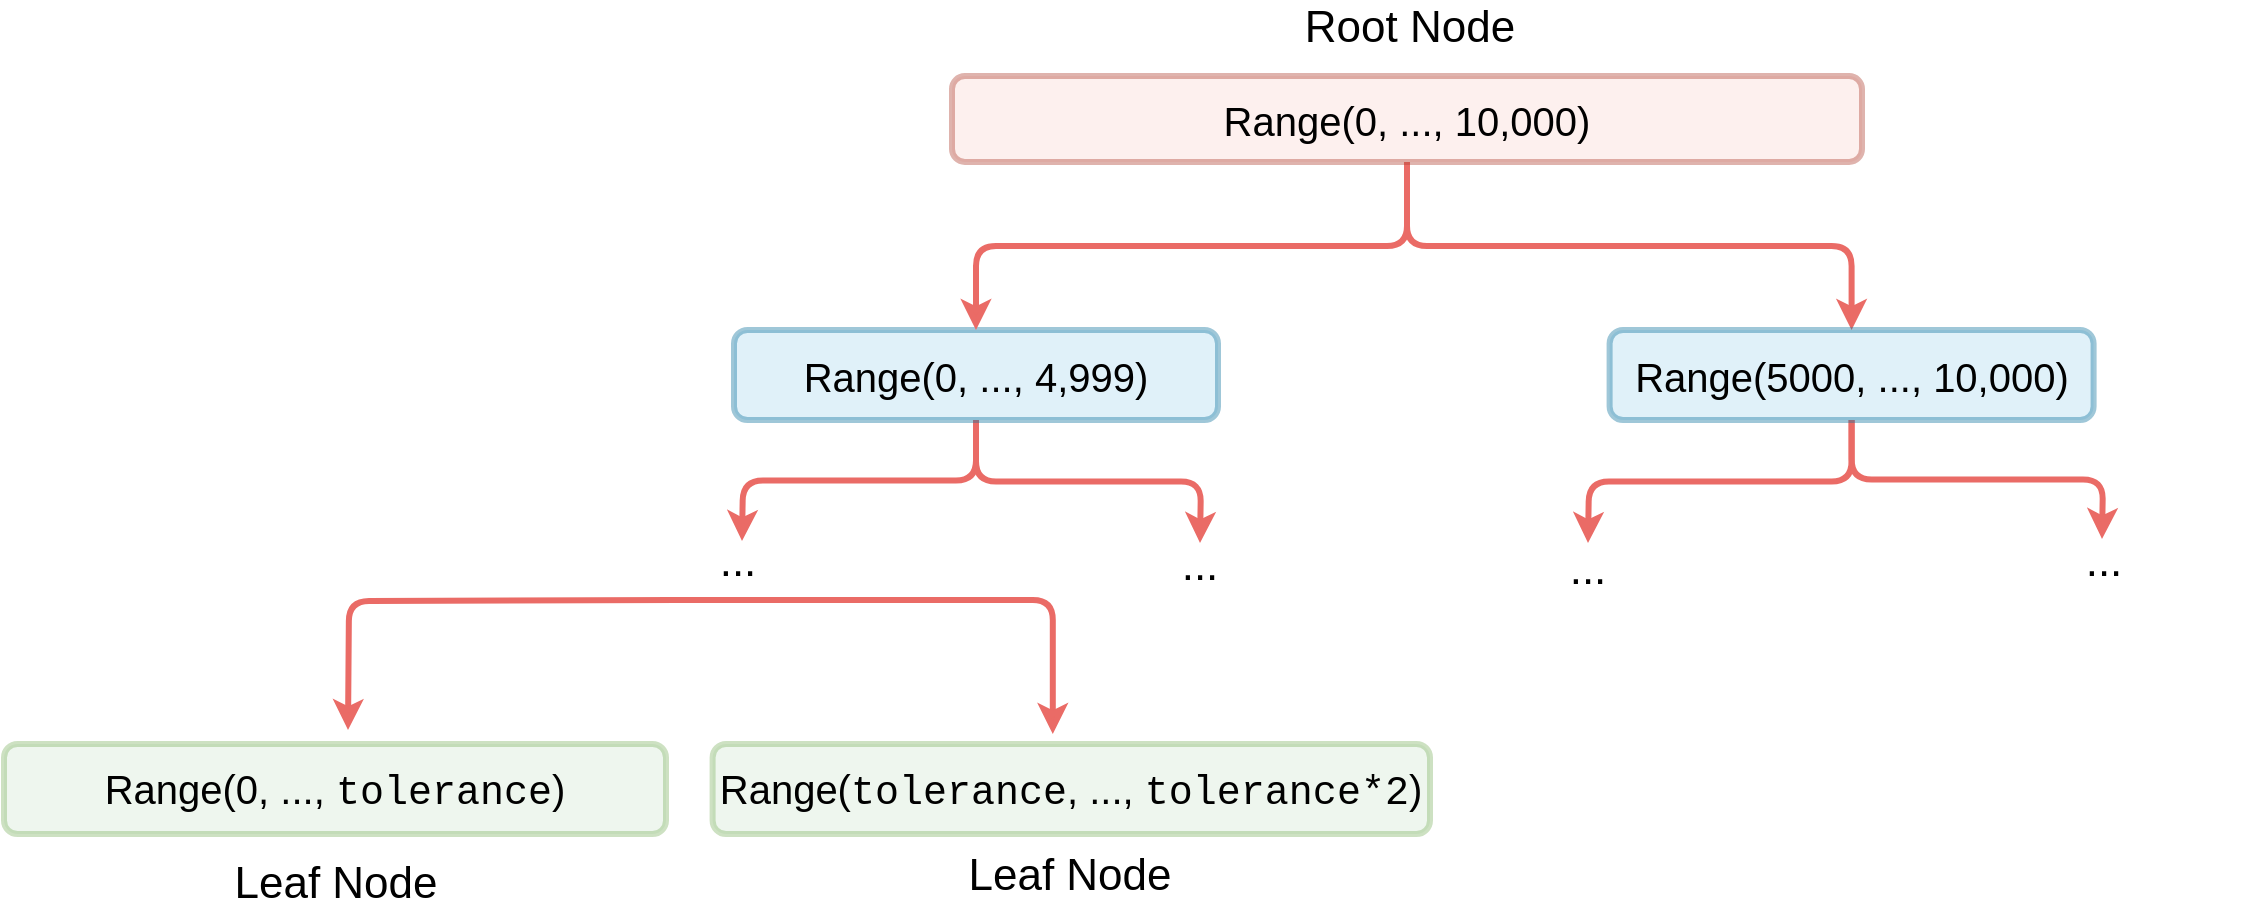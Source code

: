 <mxfile version="19.0.3" type="device"><diagram id="pR_F1RLWM3qx9wRz2Vm4" name="Page-1"><mxGraphModel dx="1506" dy="1652" grid="0" gridSize="10" guides="1" tooltips="1" connect="1" arrows="1" fold="1" page="0" pageScale="1" pageWidth="850" pageHeight="1100" math="0" shadow="0"><root><mxCell id="0"/><mxCell id="1" parent="0"/><mxCell id="O-jzefOZggvRLhXRPJOg-2" style="edgeStyle=orthogonalEdgeStyle;rounded=1;orthogonalLoop=1;jettySize=auto;html=1;exitX=0.5;exitY=1;exitDx=0;exitDy=0;fontSize=22;fontColor=#000000;strokeColor=#EA6B66;strokeWidth=3;" edge="1" parent="1" source="O-jzefOZggvRLhXRPJOg-4"><mxGeometry relative="1" as="geometry"><mxPoint x="254" y="-419.5" as="targetPoint"/></mxGeometry></mxCell><mxCell id="O-jzefOZggvRLhXRPJOg-3" style="edgeStyle=orthogonalEdgeStyle;rounded=1;orthogonalLoop=1;jettySize=auto;html=1;exitX=0.5;exitY=1;exitDx=0;exitDy=0;fontSize=22;fontColor=#000000;strokeColor=#EA6B66;strokeWidth=3;" edge="1" parent="1" source="O-jzefOZggvRLhXRPJOg-4"><mxGeometry relative="1" as="geometry"><mxPoint x="483" y="-418.5" as="targetPoint"/></mxGeometry></mxCell><mxCell id="O-jzefOZggvRLhXRPJOg-4" value="&lt;span style=&quot;font-size: 20px;&quot;&gt;Range(0, ..., 4,999)&lt;/span&gt;" style="rounded=1;whiteSpace=wrap;html=1;fontSize=12;strokeColor=#10739e;strokeWidth=3;fillColor=#b1ddf0;opacity=40;" vertex="1" parent="1"><mxGeometry x="250" y="-525" width="242" height="45" as="geometry"/></mxCell><mxCell id="O-jzefOZggvRLhXRPJOg-5" style="edgeStyle=orthogonalEdgeStyle;rounded=1;orthogonalLoop=1;jettySize=auto;html=1;exitX=0.5;exitY=1;exitDx=0;exitDy=0;entryX=0.5;entryY=0;entryDx=0;entryDy=0;fontSize=22;fontColor=#000000;strokeColor=#EA6B66;strokeWidth=3;" edge="1" parent="1" source="O-jzefOZggvRLhXRPJOg-7" target="O-jzefOZggvRLhXRPJOg-11"><mxGeometry relative="1" as="geometry"/></mxCell><mxCell id="O-jzefOZggvRLhXRPJOg-6" style="edgeStyle=orthogonalEdgeStyle;rounded=1;orthogonalLoop=1;jettySize=auto;html=1;exitX=0.5;exitY=1;exitDx=0;exitDy=0;entryX=0.5;entryY=0;entryDx=0;entryDy=0;fontSize=22;fontColor=#000000;strokeColor=#EA6B66;strokeWidth=3;" edge="1" parent="1" source="O-jzefOZggvRLhXRPJOg-7" target="O-jzefOZggvRLhXRPJOg-4"><mxGeometry relative="1" as="geometry"/></mxCell><mxCell id="O-jzefOZggvRLhXRPJOg-7" value="&lt;span style=&quot;font-size: 20px;&quot;&gt;Range(0, ..., 10,000)&lt;/span&gt;" style="rounded=1;whiteSpace=wrap;html=1;fontSize=12;strokeColor=#ae4132;strokeWidth=3;fillColor=#fad9d5;opacity=40;" vertex="1" parent="1"><mxGeometry x="359" y="-652" width="455" height="43" as="geometry"/></mxCell><mxCell id="O-jzefOZggvRLhXRPJOg-8" value="&lt;font color=&quot;#000000&quot; style=&quot;font-size: 22px;&quot;&gt;Root Node&lt;/font&gt;" style="text;html=1;strokeColor=none;fillColor=none;align=center;verticalAlign=middle;whiteSpace=wrap;rounded=0;fontSize=17;fontColor=#EA6B66;opacity=40;" vertex="1" parent="1"><mxGeometry x="363" y="-689" width="450" height="25" as="geometry"/></mxCell><mxCell id="O-jzefOZggvRLhXRPJOg-9" style="edgeStyle=orthogonalEdgeStyle;rounded=1;orthogonalLoop=1;jettySize=auto;html=1;exitX=0.5;exitY=1;exitDx=0;exitDy=0;fontSize=22;fontColor=#000000;strokeColor=#EA6B66;strokeWidth=3;" edge="1" parent="1" source="O-jzefOZggvRLhXRPJOg-11"><mxGeometry relative="1" as="geometry"><mxPoint x="677" y="-418.5" as="targetPoint"/></mxGeometry></mxCell><mxCell id="O-jzefOZggvRLhXRPJOg-10" style="edgeStyle=orthogonalEdgeStyle;rounded=1;orthogonalLoop=1;jettySize=auto;html=1;exitX=0.5;exitY=1;exitDx=0;exitDy=0;fontSize=22;fontColor=#000000;strokeColor=#EA6B66;strokeWidth=3;" edge="1" parent="1" source="O-jzefOZggvRLhXRPJOg-11"><mxGeometry relative="1" as="geometry"><mxPoint x="934" y="-420.5" as="targetPoint"/></mxGeometry></mxCell><mxCell id="O-jzefOZggvRLhXRPJOg-11" value="&lt;span style=&quot;font-size: 20px;&quot;&gt;Range(5000, ..., 10,000)&lt;/span&gt;" style="rounded=1;whiteSpace=wrap;html=1;fontSize=12;strokeColor=#10739e;strokeWidth=3;fillColor=#b1ddf0;opacity=40;" vertex="1" parent="1"><mxGeometry x="687.8" y="-525" width="242" height="45" as="geometry"/></mxCell><mxCell id="O-jzefOZggvRLhXRPJOg-12" value="&lt;font color=&quot;#000000&quot; style=&quot;font-size: 22px;&quot;&gt;...&lt;/font&gt;" style="text;html=1;strokeColor=none;fillColor=none;align=center;verticalAlign=middle;whiteSpace=wrap;rounded=0;fontSize=17;fontColor=#EA6B66;opacity=40;" vertex="1" parent="1"><mxGeometry x="183.3" y="-422" width="138" height="25" as="geometry"/></mxCell><mxCell id="O-jzefOZggvRLhXRPJOg-13" value="&lt;font color=&quot;#000000&quot; style=&quot;font-size: 22px;&quot;&gt;...&lt;/font&gt;" style="text;html=1;strokeColor=none;fillColor=none;align=center;verticalAlign=middle;whiteSpace=wrap;rounded=0;fontSize=17;fontColor=#EA6B66;opacity=40;" vertex="1" parent="1"><mxGeometry x="414" y="-420" width="138" height="25" as="geometry"/></mxCell><mxCell id="O-jzefOZggvRLhXRPJOg-14" value="&lt;font color=&quot;#000000&quot; style=&quot;font-size: 22px;&quot;&gt;...&lt;/font&gt;" style="text;html=1;strokeColor=none;fillColor=none;align=center;verticalAlign=middle;whiteSpace=wrap;rounded=0;fontSize=17;fontColor=#EA6B66;opacity=40;" vertex="1" parent="1"><mxGeometry x="608" y="-418" width="138" height="25" as="geometry"/></mxCell><mxCell id="O-jzefOZggvRLhXRPJOg-15" value="&lt;font color=&quot;#000000&quot; style=&quot;font-size: 22px;&quot;&gt;...&lt;/font&gt;" style="text;html=1;strokeColor=none;fillColor=none;align=center;verticalAlign=middle;whiteSpace=wrap;rounded=0;fontSize=17;fontColor=#EA6B66;opacity=40;" vertex="1" parent="1"><mxGeometry x="866" y="-422" width="138" height="25" as="geometry"/></mxCell><mxCell id="O-jzefOZggvRLhXRPJOg-16" style="edgeStyle=orthogonalEdgeStyle;rounded=1;orthogonalLoop=1;jettySize=auto;html=1;fontSize=22;fontColor=#000000;strokeColor=#EA6B66;strokeWidth=3;" edge="1" parent="1"><mxGeometry relative="1" as="geometry"><mxPoint x="57" y="-325" as="targetPoint"/><mxPoint x="222" y="-390" as="sourcePoint"/></mxGeometry></mxCell><mxCell id="O-jzefOZggvRLhXRPJOg-17" style="edgeStyle=orthogonalEdgeStyle;rounded=1;orthogonalLoop=1;jettySize=auto;html=1;fontSize=22;fontColor=#000000;strokeColor=#EA6B66;strokeWidth=3;" edge="1" parent="1"><mxGeometry relative="1" as="geometry"><mxPoint x="409.4" y="-323" as="targetPoint"/><mxPoint x="213" y="-390" as="sourcePoint"/><Array as="points"><mxPoint x="409.4" y="-390"/><mxPoint x="409.4" y="-328"/></Array></mxGeometry></mxCell><mxCell id="O-jzefOZggvRLhXRPJOg-18" value="&lt;span style=&quot;font-size: 20px;&quot;&gt;Range(0, ..., &lt;font face=&quot;Courier New&quot;&gt;tolerance&lt;/font&gt;)&lt;/span&gt;" style="rounded=1;whiteSpace=wrap;html=1;fontSize=12;strokeColor=#82b366;strokeWidth=3;fillColor=#d5e8d4;opacity=40;" vertex="1" parent="1"><mxGeometry x="-115" y="-318" width="331" height="45" as="geometry"/></mxCell><mxCell id="O-jzefOZggvRLhXRPJOg-19" value="&lt;font color=&quot;#000000&quot; style=&quot;font-size: 22px;&quot;&gt;Leaf Node&lt;/font&gt;" style="text;html=1;strokeColor=none;fillColor=none;align=center;verticalAlign=middle;whiteSpace=wrap;rounded=0;fontSize=17;fontColor=#EA6B66;opacity=40;" vertex="1" parent="1"><mxGeometry x="-111" y="-261" width="324" height="25" as="geometry"/></mxCell><mxCell id="O-jzefOZggvRLhXRPJOg-20" value="&lt;span style=&quot;font-size: 20px;&quot;&gt;Range(&lt;/span&gt;&lt;span style=&quot;font-family: &amp;quot;Courier New&amp;quot;; font-size: 20px;&quot;&gt;tolerance&lt;/span&gt;&lt;span style=&quot;font-size: 20px;&quot;&gt;, ..., &lt;font face=&quot;Courier New&quot;&gt;tolerance*2&lt;/font&gt;)&lt;/span&gt;" style="rounded=1;whiteSpace=wrap;html=1;fontSize=12;strokeColor=#82b366;strokeWidth=3;fillColor=#d5e8d4;opacity=40;" vertex="1" parent="1"><mxGeometry x="239.3" y="-318" width="358.7" height="45" as="geometry"/></mxCell><mxCell id="O-jzefOZggvRLhXRPJOg-21" value="&lt;font color=&quot;#000000&quot; style=&quot;font-size: 22px;&quot;&gt;Leaf Node&lt;/font&gt;" style="text;html=1;strokeColor=none;fillColor=none;align=center;verticalAlign=middle;whiteSpace=wrap;rounded=0;fontSize=17;fontColor=#EA6B66;opacity=40;" vertex="1" parent="1"><mxGeometry x="242" y="-265" width="352" height="25" as="geometry"/></mxCell></root></mxGraphModel></diagram></mxfile>